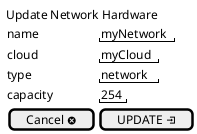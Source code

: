 @startuml

salt
{
  Update Network Hardware
  {
      name | "myNetwork"
      cloud | "myCloud"
      type | "network"
      capacity | "254"
      [ Cancel <&circle-x>] | [ UPDATE <&account-login> ]
  }
}

@enduml
